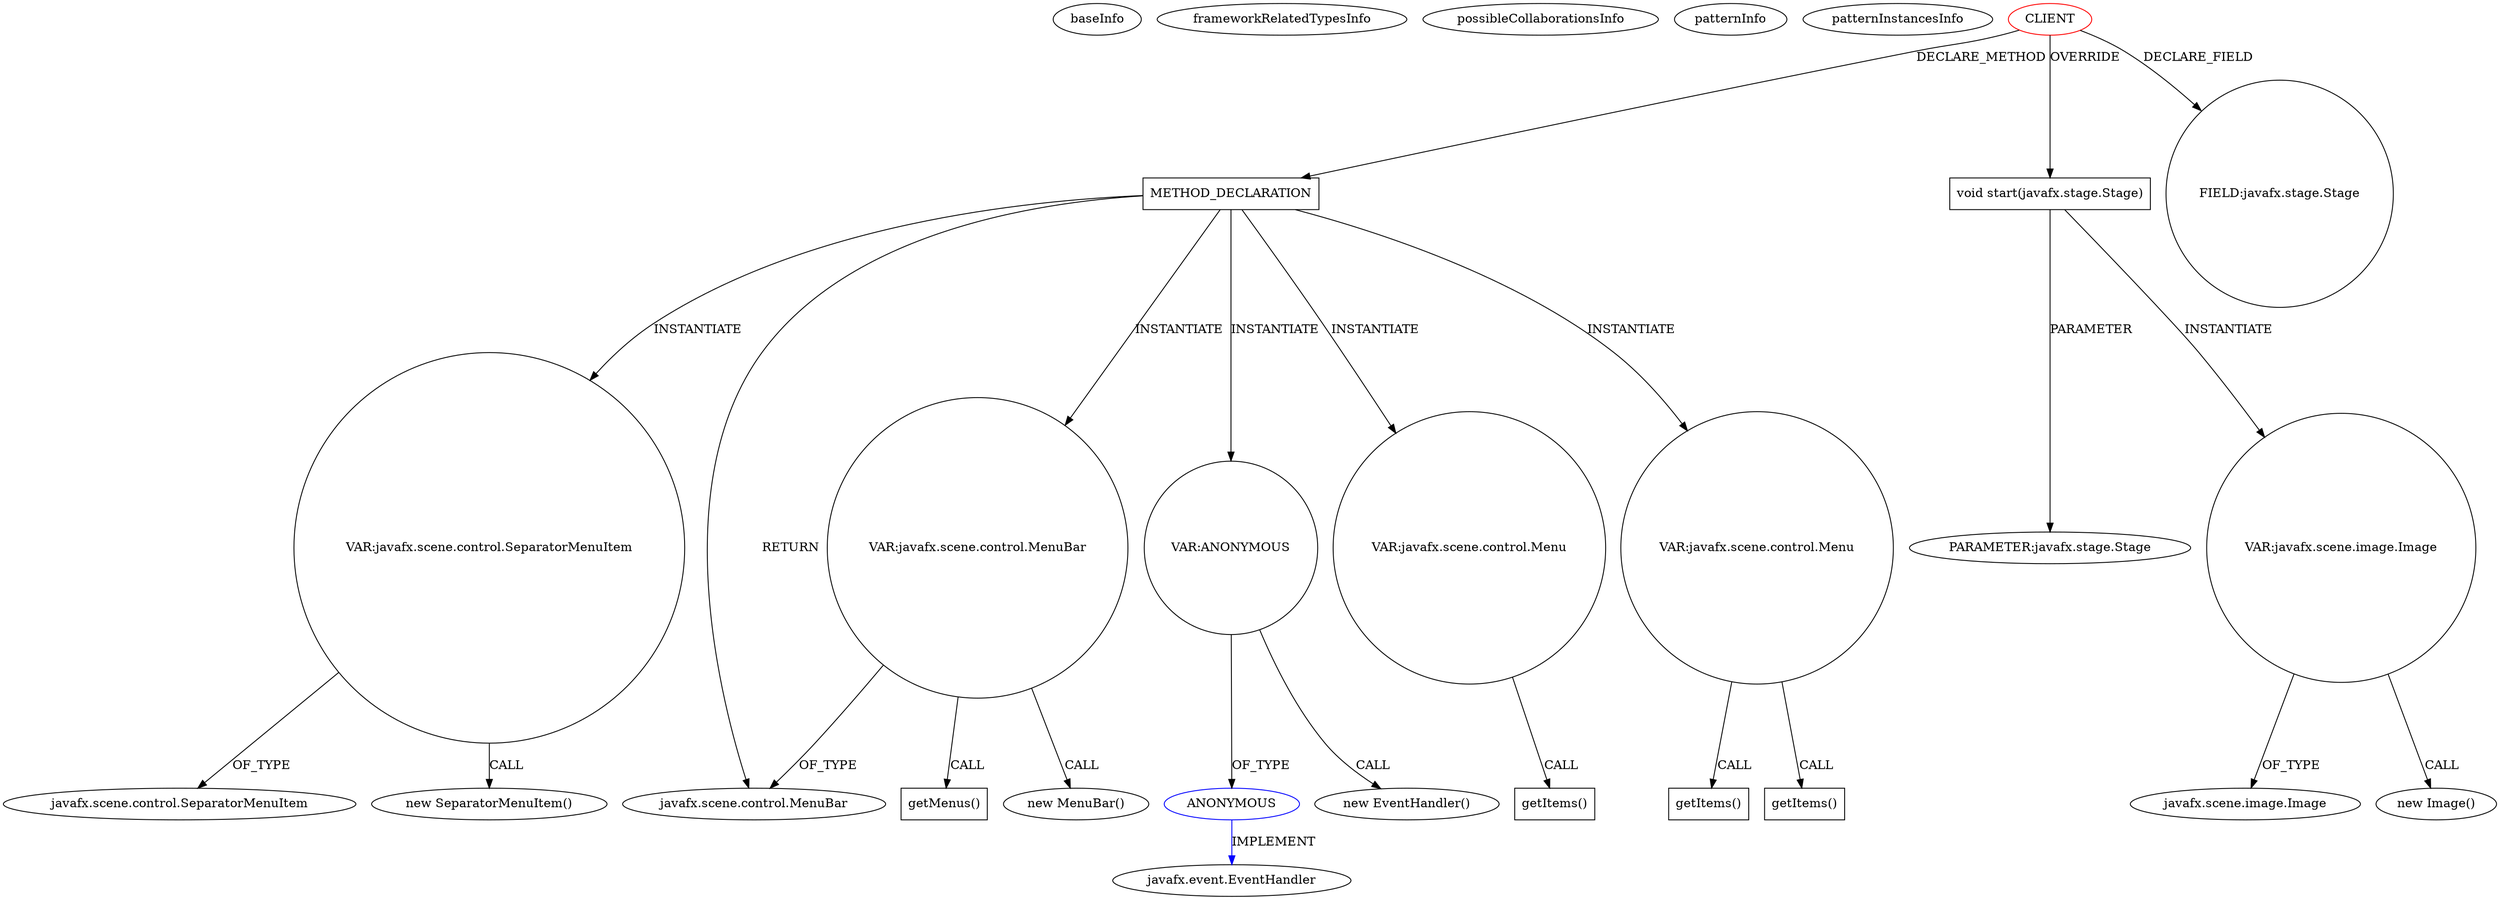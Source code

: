 digraph {
baseInfo[graphId=4175,category="pattern",isAnonymous=false,possibleRelation=false]
frameworkRelatedTypesInfo[]
possibleCollaborationsInfo[]
patternInfo[frequency=2.0,patternRootClient=0]
patternInstancesInfo[0="pedrodonte-genjeefx~/pedrodonte-genjeefx/genjeefx-master/GenJeeFx/src/main/java/generar/AplicacionPrincipal.java~AplicacionPrincipal~3838",1="Zulukas-IJA~/Zulukas-IJA/IJA-master/src/InsightJournalApplication/GUI.java~GUI~1631"]
143[label="javafx.scene.control.SeparatorMenuItem",vertexType="FRAMEWORK_CLASS_TYPE",isFrameworkType=false]
142[label="VAR:javafx.scene.control.SeparatorMenuItem",vertexType="VARIABLE_EXPRESION",isFrameworkType=false,shape=circle]
62[label="METHOD_DECLARATION",vertexType="CLIENT_METHOD_DECLARATION",isFrameworkType=false,shape=box]
0[label="CLIENT",vertexType="ROOT_CLIENT_CLASS_DECLARATION",isFrameworkType=false,color=red]
20[label="void start(javafx.stage.Stage)",vertexType="OVERRIDING_METHOD_DECLARATION",isFrameworkType=false,shape=box]
21[label="PARAMETER:javafx.stage.Stage",vertexType="PARAMETER_DECLARATION",isFrameworkType=false]
63[label="javafx.scene.control.MenuBar",vertexType="FRAMEWORK_CLASS_TYPE",isFrameworkType=false]
16[label="FIELD:javafx.stage.Stage",vertexType="FIELD_DECLARATION",isFrameworkType=false,shape=circle]
48[label="VAR:javafx.scene.image.Image",vertexType="VARIABLE_EXPRESION",isFrameworkType=false,shape=circle]
49[label="javafx.scene.image.Image",vertexType="FRAMEWORK_CLASS_TYPE",isFrameworkType=false]
65[label="VAR:javafx.scene.control.MenuBar",vertexType="VARIABLE_EXPRESION",isFrameworkType=false,shape=circle]
164[label="getMenus()",vertexType="INSIDE_CALL",isFrameworkType=false,shape=box]
64[label="new MenuBar()",vertexType="CONSTRUCTOR_CALL",isFrameworkType=false]
141[label="new SeparatorMenuItem()",vertexType="CONSTRUCTOR_CALL",isFrameworkType=false]
47[label="new Image()",vertexType="CONSTRUCTOR_CALL",isFrameworkType=false]
107[label="VAR:ANONYMOUS",vertexType="VARIABLE_EXPRESION",isFrameworkType=false,shape=circle]
108[label="ANONYMOUS",vertexType="REFERENCE_ANONYMOUS_DECLARATION",isFrameworkType=false,color=blue]
106[label="new EventHandler()",vertexType="CONSTRUCTOR_CALL",isFrameworkType=false]
3[label="javafx.event.EventHandler",vertexType="FRAMEWORK_INTERFACE_TYPE",isFrameworkType=false]
68[label="VAR:javafx.scene.control.Menu",vertexType="VARIABLE_EXPRESION",isFrameworkType=false,shape=circle]
114[label="getItems()",vertexType="INSIDE_CALL",isFrameworkType=false,shape=box]
116[label="VAR:javafx.scene.control.Menu",vertexType="VARIABLE_EXPRESION",isFrameworkType=false,shape=circle]
124[label="getItems()",vertexType="INSIDE_CALL",isFrameworkType=false,shape=box]
131[label="getItems()",vertexType="INSIDE_CALL",isFrameworkType=false,shape=box]
20->48[label="INSTANTIATE"]
0->62[label="DECLARE_METHOD"]
48->47[label="CALL"]
142->143[label="OF_TYPE"]
65->63[label="OF_TYPE"]
116->124[label="CALL"]
62->116[label="INSTANTIATE"]
48->49[label="OF_TYPE"]
0->16[label="DECLARE_FIELD"]
68->114[label="CALL"]
62->65[label="INSTANTIATE"]
0->20[label="OVERRIDE"]
142->141[label="CALL"]
107->106[label="CALL"]
108->3[label="IMPLEMENT",color=blue]
62->68[label="INSTANTIATE"]
20->21[label="PARAMETER"]
65->64[label="CALL"]
107->108[label="OF_TYPE"]
62->107[label="INSTANTIATE"]
62->142[label="INSTANTIATE"]
62->63[label="RETURN"]
65->164[label="CALL"]
116->131[label="CALL"]
}
